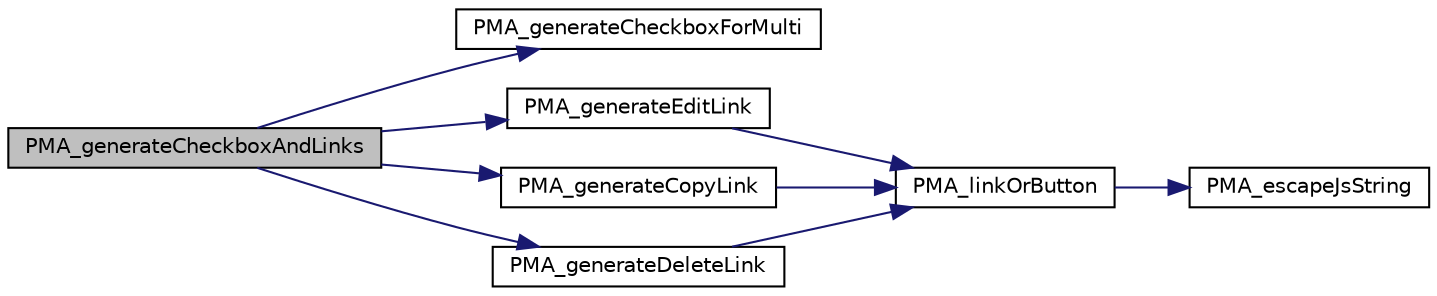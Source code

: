 digraph G
{
  edge [fontname="Helvetica",fontsize="10",labelfontname="Helvetica",labelfontsize="10"];
  node [fontname="Helvetica",fontsize="10",shape=record];
  rankdir="LR";
  Node1 [label="PMA_generateCheckboxAndLinks",height=0.2,width=0.4,color="black", fillcolor="grey75", style="filled" fontcolor="black"];
  Node1 -> Node2 [color="midnightblue",fontsize="10",style="solid",fontname="Helvetica"];
  Node2 [label="PMA_generateCheckboxForMulti",height=0.2,width=0.4,color="black", fillcolor="white", style="filled",URL="$display__tbl_8lib_8php.html#adbb911bbbf6db3506a49ad5989ee758e",tooltip="Generates a checkbox for multi-row submits."];
  Node1 -> Node3 [color="midnightblue",fontsize="10",style="solid",fontname="Helvetica"];
  Node3 [label="PMA_generateEditLink",height=0.2,width=0.4,color="black", fillcolor="white", style="filled",URL="$display__tbl_8lib_8php.html#a190ba11500e9a695a3ca69237db6bfd5",tooltip="Generates an Edit link."];
  Node3 -> Node4 [color="midnightblue",fontsize="10",style="solid",fontname="Helvetica"];
  Node4 [label="PMA_linkOrButton",height=0.2,width=0.4,color="black", fillcolor="white", style="filled",URL="$common_8lib_8php.html#a59beb470df32fdd938f89fab0f1dc7a8",tooltip="Displays a link, or a button if the link&#39;s URL is too large, to accommodate some browsers&#39; limitation..."];
  Node4 -> Node5 [color="midnightblue",fontsize="10",style="solid",fontname="Helvetica"];
  Node5 [label="PMA_escapeJsString",height=0.2,width=0.4,color="black", fillcolor="white", style="filled",URL="$js__escape_8lib_8php.html#a31d2bbc7cf239a64153dd958670f9ac7",tooltip="escapes a string to be inserted as string a JavaScript block enclosed by &lt;![CDATA[ ..."];
  Node1 -> Node6 [color="midnightblue",fontsize="10",style="solid",fontname="Helvetica"];
  Node6 [label="PMA_generateCopyLink",height=0.2,width=0.4,color="black", fillcolor="white", style="filled",URL="$display__tbl_8lib_8php.html#adc1b5b053b31424721b0fd20834628dd",tooltip="Generates an Copy link."];
  Node6 -> Node4 [color="midnightblue",fontsize="10",style="solid",fontname="Helvetica"];
  Node1 -> Node7 [color="midnightblue",fontsize="10",style="solid",fontname="Helvetica"];
  Node7 [label="PMA_generateDeleteLink",height=0.2,width=0.4,color="black", fillcolor="white", style="filled",URL="$display__tbl_8lib_8php.html#af7694e01ef98776d596b3a5a86b4f028",tooltip="Generates a Delete link."];
  Node7 -> Node4 [color="midnightblue",fontsize="10",style="solid",fontname="Helvetica"];
}
